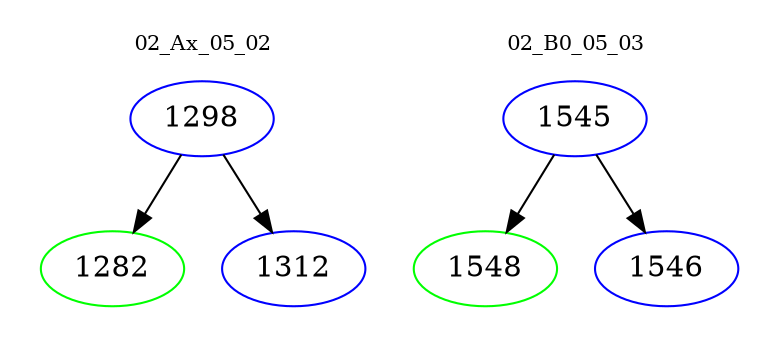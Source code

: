 digraph{
subgraph cluster_0 {
color = white
label = "02_Ax_05_02";
fontsize=10;
T0_1298 [label="1298", color="blue"]
T0_1298 -> T0_1282 [color="black"]
T0_1282 [label="1282", color="green"]
T0_1298 -> T0_1312 [color="black"]
T0_1312 [label="1312", color="blue"]
}
subgraph cluster_1 {
color = white
label = "02_B0_05_03";
fontsize=10;
T1_1545 [label="1545", color="blue"]
T1_1545 -> T1_1548 [color="black"]
T1_1548 [label="1548", color="green"]
T1_1545 -> T1_1546 [color="black"]
T1_1546 [label="1546", color="blue"]
}
}
